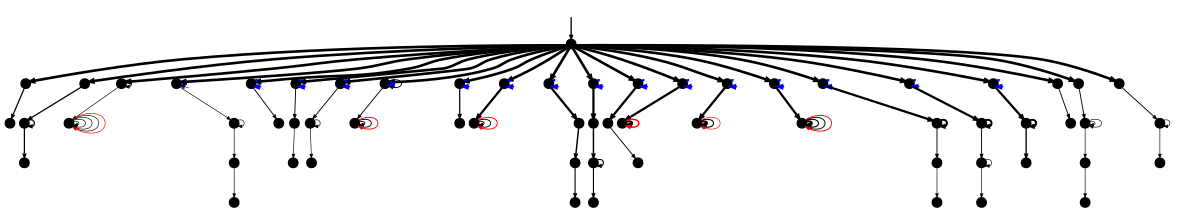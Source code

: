 digraph model {
  orientation = portrait;
  graph [ rankdir = "TB", ranksep="0.1", nodesep="0.05", size="8!" ];
  node [ fontname = "Helvetica", fontsize="6.0", shape="point", margin="0.01", height="0.1", width="0.5" ];
  edge [ fontname = "Helvetica", arrowsize=".3", arrowhead="normal", fontsize="6.0", margin="0.05" ];
None [shape=none, style=invis, width=0.1, height=0.1]
None->0
{rank = source; None}
0->1[penwidth="2.0043213737826426",label = "  "];1->2[penwidth="0.9542425094393249",label = "  "];0->3[penwidth="2.0043213737826426",label = "  "];3->4[penwidth="0.9542425094393249",label = "  "];4->4[penwidth="0.9542425094393249",label = "  "];4->5[penwidth="0.9542425094393249",label = "  "];0->6[penwidth="2.0043213737826426",label = "  "];6->6[penwidth="0.6989700043360189",label = "  "];6->7[penwidth="0.47712125471966244",label = "  "];7->7[penwidth="0.47712125471966244",label = "  "];7->7[penwidth="0.47712125471966244",label = "  "];7->7[penwidth="0.47712125471966244",label = "  "];7->7[penwidth="0.47712125471966244",label = "  "];7->7[color=red,penwidth="0.47712125471966244",label = "  "];0->8[penwidth="2.0043213737826426",label = "  "];8->8[penwidth="0.6989700043360189",label = "  "];8->8[style=dotted, color=blue,penwidth="0.47712125471966244",label = "  "];8->9[penwidth="0.47712125471966244",label = "  "];9->9[penwidth="0.47712125471966244",label = "  "];9->10[penwidth="0.47712125471966244",label = "  "];10->11[penwidth="0.47712125471966244",label = "  "];0->12[penwidth="2.0043213737826426",label = "  "];12->12[style=dotted, color=blue,penwidth="1.863322860120456",label = "  "];12->13[penwidth="0.6989700043360189",label = "  "];0->14[penwidth="2.0043213737826426",label = "  "];14->14[style=dotted, color=blue,penwidth="1.863322860120456",label = "  "];14->15[penwidth="0.6989700043360189",label = "  "];15->16[penwidth="0.47712125471966244",label = "  "];0->17[penwidth="2.0043213737826426",label = "  "];17->17[style=dotted, color=blue,penwidth="1.863322860120456",label = "  "];17->18[penwidth="0.6989700043360189",label = "  "];18->18[penwidth="0.47712125471966244",label = "  "];18->19[penwidth="0.47712125471966244",label = "  "];0->20[penwidth="2.0043213737826426",label = "  "];20->20[style=dotted, color=blue,penwidth="1.863322860120456",label = "  "];20->20[penwidth="0.6989700043360189",label = "  "];20->21[penwidth="0.6989700043360189",label = "  "];21->21[penwidth="0.6989700043360189",label = "  "];21->21[penwidth="0.6989700043360189",label = "  "];21->21[color=red,penwidth="0.6989700043360189",label = "  "];0->22[penwidth="2.0043213737826426",label = "  "];22->22[style=dotted, color=blue,penwidth="1.863322860120456",label = "  "];22->23[penwidth="0.9542425094393249",label = "  "];0->24[penwidth="2.0043213737826426",label = "  "];24->24[style=dotted, color=blue,penwidth="1.863322860120456",label = "  "];24->25[penwidth="1.724275869600789",label = "  "];25->25[penwidth="0.6989700043360189",label = "  "];25->25[penwidth="0.6989700043360189",label = "  "];25->25[color=red,penwidth="0.6989700043360189",label = "  "];0->26[penwidth="2.0043213737826426",label = "  "];26->26[style=dotted, color=blue,penwidth="1.863322860120456",label = "  "];26->27[penwidth="1.724275869600789",label = "  "];27->28[penwidth="1.1139433523068367",label = "  "];28->29[penwidth="0.8450980400142568",label = "  "];0->30[penwidth="2.0043213737826426",label = "  "];30->30[style=dotted, color=blue,penwidth="1.863322860120456",label = "  "];30->31[penwidth="1.724275869600789",label = "  "];31->32[penwidth="1.1139433523068367",label = "  "];32->32[penwidth="0.8450980400142568",label = "  "];32->33[penwidth="0.8450980400142568",label = "  "];0->34[penwidth="2.0043213737826426",label = "  "];34->34[style=dotted, color=blue,penwidth="1.863322860120456",label = "  "];34->35[penwidth="1.724275869600789",label = "  "];35->36[penwidth="0.6989700043360189",label = "  "];0->37[penwidth="2.0043213737826426",label = "  "];37->37[style=dotted, color=blue,penwidth="1.863322860120456",label = "  "];37->38[penwidth="1.724275869600789",label = "  "];38->38[penwidth="1.5185139398778875",label = "  "];38->38[color=red,penwidth="1.1139433523068367",label = "  "];0->39[penwidth="2.0043213737826426",label = "  "];39->39[style=dotted, color=blue,penwidth="1.863322860120456",label = "  "];39->40[penwidth="1.724275869600789",label = "  "];40->40[penwidth="1.5185139398778875",label = "  "];40->40[penwidth="0.8450980400142568",label = "  "];40->40[color=red,penwidth="0.47712125471966244",label = "  "];0->41[penwidth="2.0043213737826426",label = "  "];41->41[style=dotted, color=blue,penwidth="1.863322860120456",label = "  "];41->42[penwidth="1.724275869600789",label = "  "];42->42[penwidth="1.5185139398778875",label = "  "];42->42[penwidth="0.8450980400142568",label = "  "];42->42[penwidth="0.6989700043360189",label = "  "];42->42[color=red,penwidth="0.6989700043360189",label = "  "];0->43[penwidth="2.0043213737826426",label = "  "];43->43[style=dotted, color=blue,penwidth="1.863322860120456",label = "  "];43->44[penwidth="1.724275869600789",label = "  "];44->44[penwidth="1.5185139398778875",label = "  "];44->45[penwidth="0.6989700043360189",label = "  "];45->46[penwidth="0.47712125471966244",label = "  "];0->47[penwidth="2.0043213737826426",label = "  "];47->47[style=dotted, color=blue,penwidth="1.863322860120456",label = "  "];47->48[penwidth="1.724275869600789",label = "  "];48->48[penwidth="1.5185139398778875",label = "  "];48->49[penwidth="0.6989700043360189",label = "  "];49->49[penwidth="0.47712125471966244",label = "  "];49->50[penwidth="0.47712125471966244",label = "  "];0->51[penwidth="2.0043213737826426",label = "  "];51->51[style=dotted, color=blue,penwidth="1.863322860120456",label = "  "];51->52[penwidth="1.724275869600789",label = "  "];52->52[penwidth="1.5185139398778875",label = "  "];52->53[penwidth="1.0413926851582251",label = "  "];0->54[penwidth="2.0043213737826426",label = "  "];54->55[penwidth="0.6989700043360189",label = "  "];0->56[penwidth="2.0043213737826426",label = "  "];56->57[penwidth="0.6989700043360189",label = "  "];57->57[penwidth="0.47712125471966244",label = "  "];57->57[penwidth="0.47712125471966244",label = "  "];57->58[penwidth="0.47712125471966244",label = "  "];58->59[penwidth="0.47712125471966244",label = "  "];0->60[penwidth="2.0043213737826426",label = "  "];60->61[penwidth="0.6989700043360189",label = "  "];61->61[penwidth="0.47712125471966244",label = "  "];61->62[penwidth="0.47712125471966244",label = "  "];}
